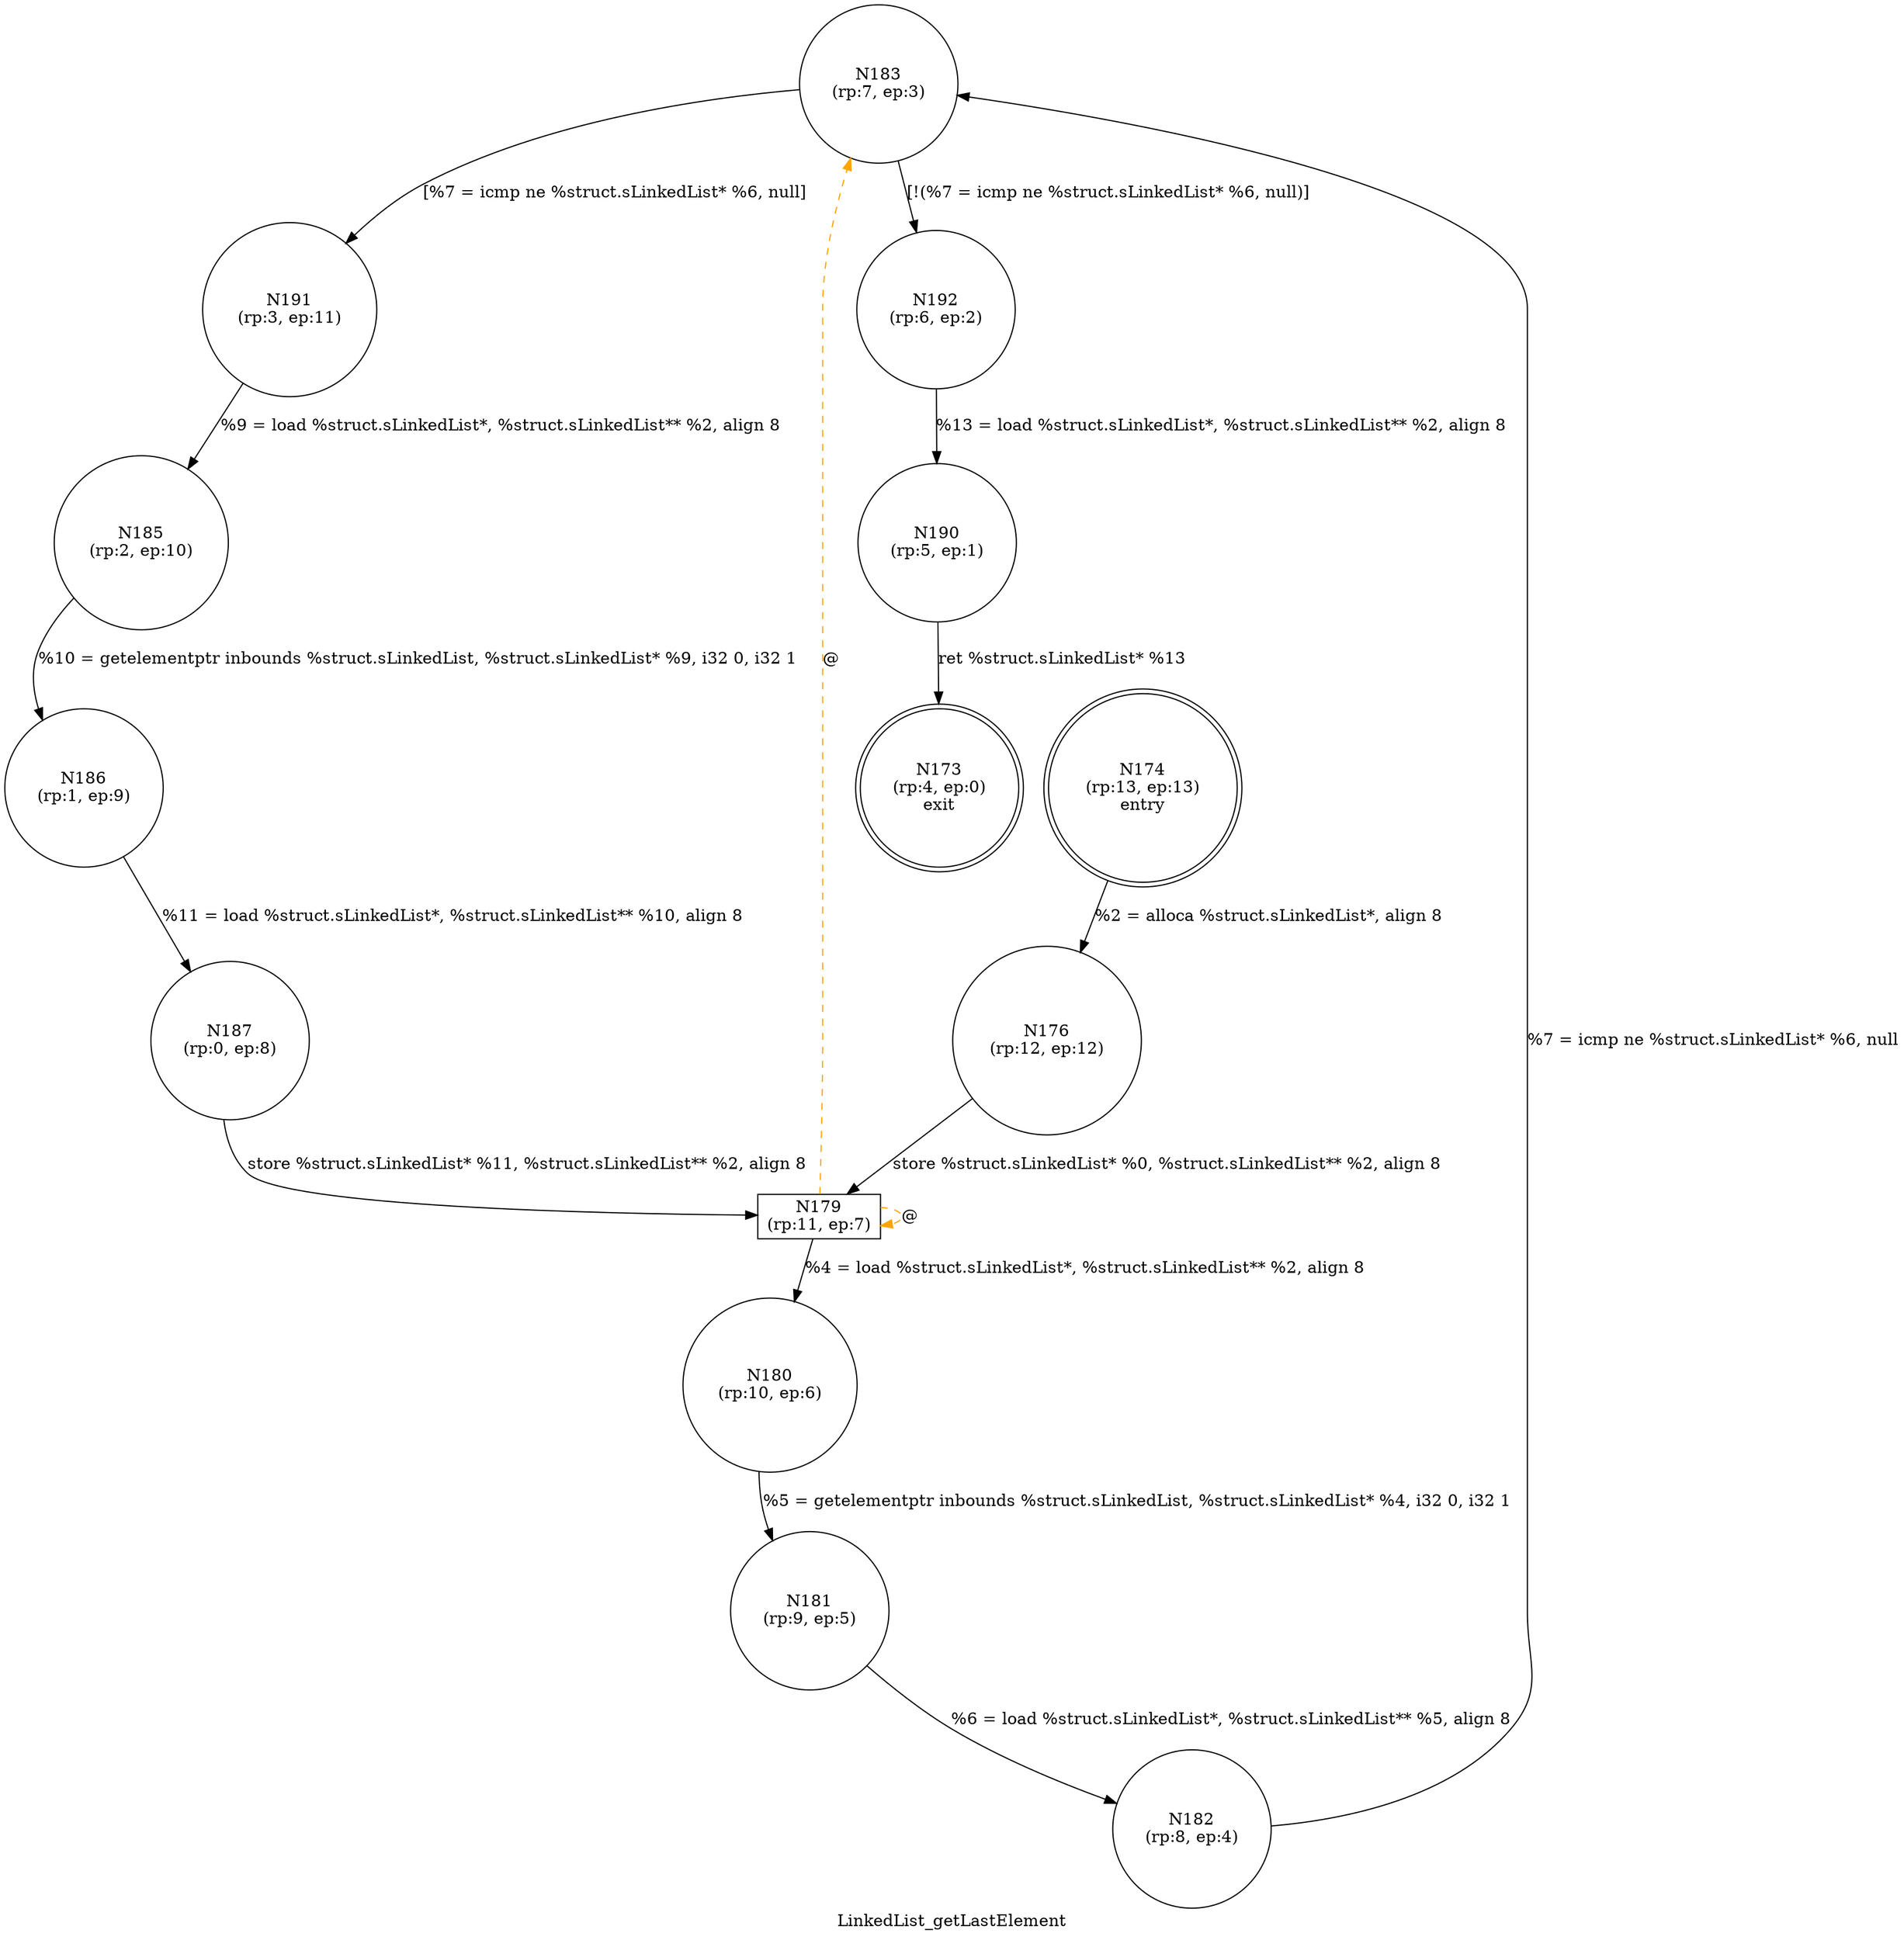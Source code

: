 digraph LinkedList_getLastElement {
label="LinkedList_getLastElement"
173 [label="N173\n(rp:4, ep:0)\nexit", shape="doublecircle"]
174 [label="N174\n(rp:13, ep:13)\nentry", shape="doublecircle"]
174 -> 176 [label="%2 = alloca %struct.sLinkedList*, align 8"]
176 [label="N176\n(rp:12, ep:12)", shape="circle"]
176 -> 179 [label="store %struct.sLinkedList* %0, %struct.sLinkedList** %2, align 8"]
179 [label="N179\n(rp:11, ep:7)", shape="box"]
179 -> 180 [label="%4 = load %struct.sLinkedList*, %struct.sLinkedList** %2, align 8"]
179 -> 179 [label="@", style="dashed", color="orange"]
179 -> 183 [label="@", style="dashed", color="orange"]
180 [label="N180\n(rp:10, ep:6)", shape="circle"]
180 -> 181 [label="%5 = getelementptr inbounds %struct.sLinkedList, %struct.sLinkedList* %4, i32 0, i32 1"]
181 [label="N181\n(rp:9, ep:5)", shape="circle"]
181 -> 182 [label="%6 = load %struct.sLinkedList*, %struct.sLinkedList** %5, align 8"]
182 [label="N182\n(rp:8, ep:4)", shape="circle"]
182 -> 183 [label="%7 = icmp ne %struct.sLinkedList* %6, null"]
183 [label="N183\n(rp:7, ep:3)", shape="circle"]
183 -> 191 [label="[%7 = icmp ne %struct.sLinkedList* %6, null]"]
183 -> 192 [label="[!(%7 = icmp ne %struct.sLinkedList* %6, null)]"]
185 [label="N185\n(rp:2, ep:10)", shape="circle"]
185 -> 186 [label="%10 = getelementptr inbounds %struct.sLinkedList, %struct.sLinkedList* %9, i32 0, i32 1"]
186 [label="N186\n(rp:1, ep:9)", shape="circle"]
186 -> 187 [label="%11 = load %struct.sLinkedList*, %struct.sLinkedList** %10, align 8"]
187 [label="N187\n(rp:0, ep:8)", shape="circle"]
187 -> 179 [label="store %struct.sLinkedList* %11, %struct.sLinkedList** %2, align 8"]
190 [label="N190\n(rp:5, ep:1)", shape="circle"]
190 -> 173 [label="ret %struct.sLinkedList* %13"]
191 [label="N191\n(rp:3, ep:11)", shape="circle"]
191 -> 185 [label="%9 = load %struct.sLinkedList*, %struct.sLinkedList** %2, align 8"]
192 [label="N192\n(rp:6, ep:2)", shape="circle"]
192 -> 190 [label="%13 = load %struct.sLinkedList*, %struct.sLinkedList** %2, align 8"]
}
